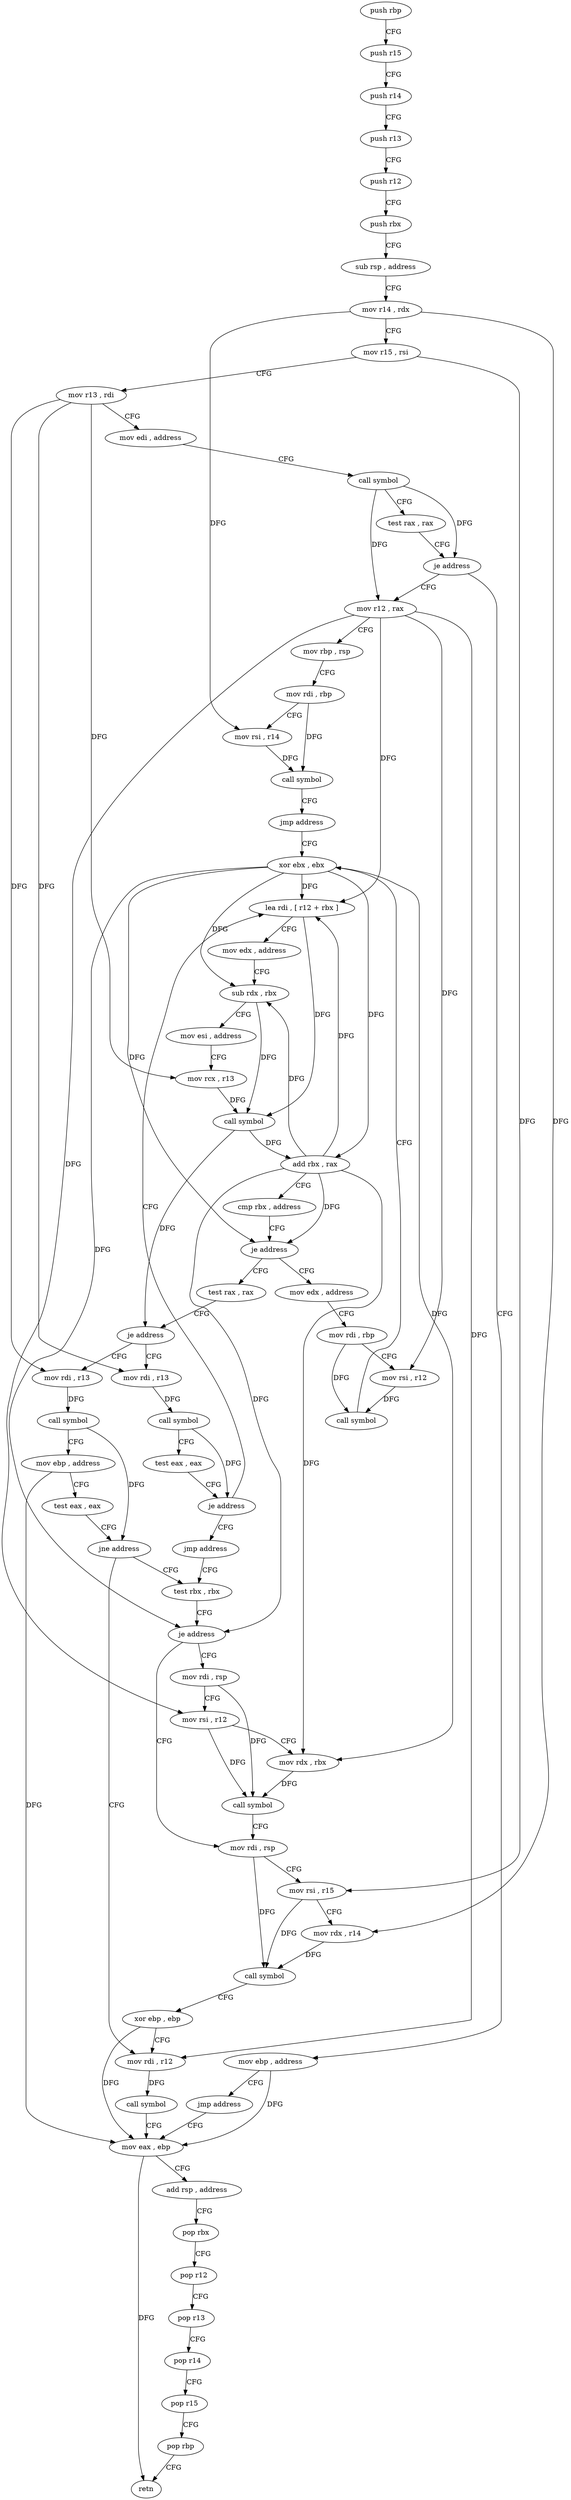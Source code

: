 digraph "func" {
"4222400" [label = "push rbp" ]
"4222401" [label = "push r15" ]
"4222403" [label = "push r14" ]
"4222405" [label = "push r13" ]
"4222407" [label = "push r12" ]
"4222409" [label = "push rbx" ]
"4222410" [label = "sub rsp , address" ]
"4222417" [label = "mov r14 , rdx" ]
"4222420" [label = "mov r15 , rsi" ]
"4222423" [label = "mov r13 , rdi" ]
"4222426" [label = "mov edi , address" ]
"4222431" [label = "call symbol" ]
"4222436" [label = "test rax , rax" ]
"4222439" [label = "je address" ]
"4222538" [label = "mov ebp , address" ]
"4222441" [label = "mov r12 , rax" ]
"4222543" [label = "jmp address" ]
"4222605" [label = "mov eax , ebp" ]
"4222444" [label = "mov rbp , rsp" ]
"4222447" [label = "mov rdi , rbp" ]
"4222450" [label = "mov rsi , r14" ]
"4222453" [label = "call symbol" ]
"4222458" [label = "jmp address" ]
"4222480" [label = "xor ebx , ebx" ]
"4222607" [label = "add rsp , address" ]
"4222614" [label = "pop rbx" ]
"4222615" [label = "pop r12" ]
"4222617" [label = "pop r13" ]
"4222619" [label = "pop r14" ]
"4222621" [label = "pop r15" ]
"4222623" [label = "pop rbp" ]
"4222624" [label = "retn" ]
"4222482" [label = "lea rdi , [ r12 + rbx ]" ]
"4222464" [label = "mov edx , address" ]
"4222469" [label = "mov rdi , rbp" ]
"4222472" [label = "mov rsi , r12" ]
"4222475" [label = "call symbol" ]
"4222519" [label = "test rax , rax" ]
"4222522" [label = "je address" ]
"4222545" [label = "mov rdi , r13" ]
"4222524" [label = "mov rdi , r13" ]
"4222548" [label = "call symbol" ]
"4222553" [label = "mov ebp , address" ]
"4222558" [label = "test eax , eax" ]
"4222560" [label = "jne address" ]
"4222597" [label = "mov rdi , r12" ]
"4222562" [label = "test rbx , rbx" ]
"4222527" [label = "call symbol" ]
"4222532" [label = "test eax , eax" ]
"4222534" [label = "je address" ]
"4222536" [label = "jmp address" ]
"4222600" [label = "call symbol" ]
"4222565" [label = "je address" ]
"4222581" [label = "mov rdi , rsp" ]
"4222567" [label = "mov rdi , rsp" ]
"4222486" [label = "mov edx , address" ]
"4222491" [label = "sub rdx , rbx" ]
"4222494" [label = "mov esi , address" ]
"4222499" [label = "mov rcx , r13" ]
"4222502" [label = "call symbol" ]
"4222507" [label = "add rbx , rax" ]
"4222510" [label = "cmp rbx , address" ]
"4222517" [label = "je address" ]
"4222584" [label = "mov rsi , r15" ]
"4222587" [label = "mov rdx , r14" ]
"4222590" [label = "call symbol" ]
"4222595" [label = "xor ebp , ebp" ]
"4222570" [label = "mov rsi , r12" ]
"4222573" [label = "mov rdx , rbx" ]
"4222576" [label = "call symbol" ]
"4222400" -> "4222401" [ label = "CFG" ]
"4222401" -> "4222403" [ label = "CFG" ]
"4222403" -> "4222405" [ label = "CFG" ]
"4222405" -> "4222407" [ label = "CFG" ]
"4222407" -> "4222409" [ label = "CFG" ]
"4222409" -> "4222410" [ label = "CFG" ]
"4222410" -> "4222417" [ label = "CFG" ]
"4222417" -> "4222420" [ label = "CFG" ]
"4222417" -> "4222450" [ label = "DFG" ]
"4222417" -> "4222587" [ label = "DFG" ]
"4222420" -> "4222423" [ label = "CFG" ]
"4222420" -> "4222584" [ label = "DFG" ]
"4222423" -> "4222426" [ label = "CFG" ]
"4222423" -> "4222499" [ label = "DFG" ]
"4222423" -> "4222545" [ label = "DFG" ]
"4222423" -> "4222524" [ label = "DFG" ]
"4222426" -> "4222431" [ label = "CFG" ]
"4222431" -> "4222436" [ label = "CFG" ]
"4222431" -> "4222439" [ label = "DFG" ]
"4222431" -> "4222441" [ label = "DFG" ]
"4222436" -> "4222439" [ label = "CFG" ]
"4222439" -> "4222538" [ label = "CFG" ]
"4222439" -> "4222441" [ label = "CFG" ]
"4222538" -> "4222543" [ label = "CFG" ]
"4222538" -> "4222605" [ label = "DFG" ]
"4222441" -> "4222444" [ label = "CFG" ]
"4222441" -> "4222482" [ label = "DFG" ]
"4222441" -> "4222472" [ label = "DFG" ]
"4222441" -> "4222597" [ label = "DFG" ]
"4222441" -> "4222570" [ label = "DFG" ]
"4222543" -> "4222605" [ label = "CFG" ]
"4222605" -> "4222607" [ label = "CFG" ]
"4222605" -> "4222624" [ label = "DFG" ]
"4222444" -> "4222447" [ label = "CFG" ]
"4222447" -> "4222450" [ label = "CFG" ]
"4222447" -> "4222453" [ label = "DFG" ]
"4222450" -> "4222453" [ label = "DFG" ]
"4222453" -> "4222458" [ label = "CFG" ]
"4222458" -> "4222480" [ label = "CFG" ]
"4222480" -> "4222482" [ label = "DFG" ]
"4222480" -> "4222491" [ label = "DFG" ]
"4222480" -> "4222507" [ label = "DFG" ]
"4222480" -> "4222517" [ label = "DFG" ]
"4222480" -> "4222565" [ label = "DFG" ]
"4222480" -> "4222573" [ label = "DFG" ]
"4222607" -> "4222614" [ label = "CFG" ]
"4222614" -> "4222615" [ label = "CFG" ]
"4222615" -> "4222617" [ label = "CFG" ]
"4222617" -> "4222619" [ label = "CFG" ]
"4222619" -> "4222621" [ label = "CFG" ]
"4222621" -> "4222623" [ label = "CFG" ]
"4222623" -> "4222624" [ label = "CFG" ]
"4222482" -> "4222486" [ label = "CFG" ]
"4222482" -> "4222502" [ label = "DFG" ]
"4222464" -> "4222469" [ label = "CFG" ]
"4222469" -> "4222472" [ label = "CFG" ]
"4222469" -> "4222475" [ label = "DFG" ]
"4222472" -> "4222475" [ label = "DFG" ]
"4222475" -> "4222480" [ label = "CFG" ]
"4222519" -> "4222522" [ label = "CFG" ]
"4222522" -> "4222545" [ label = "CFG" ]
"4222522" -> "4222524" [ label = "CFG" ]
"4222545" -> "4222548" [ label = "DFG" ]
"4222524" -> "4222527" [ label = "DFG" ]
"4222548" -> "4222553" [ label = "CFG" ]
"4222548" -> "4222560" [ label = "DFG" ]
"4222553" -> "4222558" [ label = "CFG" ]
"4222553" -> "4222605" [ label = "DFG" ]
"4222558" -> "4222560" [ label = "CFG" ]
"4222560" -> "4222597" [ label = "CFG" ]
"4222560" -> "4222562" [ label = "CFG" ]
"4222597" -> "4222600" [ label = "DFG" ]
"4222562" -> "4222565" [ label = "CFG" ]
"4222527" -> "4222532" [ label = "CFG" ]
"4222527" -> "4222534" [ label = "DFG" ]
"4222532" -> "4222534" [ label = "CFG" ]
"4222534" -> "4222482" [ label = "CFG" ]
"4222534" -> "4222536" [ label = "CFG" ]
"4222536" -> "4222562" [ label = "CFG" ]
"4222600" -> "4222605" [ label = "CFG" ]
"4222565" -> "4222581" [ label = "CFG" ]
"4222565" -> "4222567" [ label = "CFG" ]
"4222581" -> "4222584" [ label = "CFG" ]
"4222581" -> "4222590" [ label = "DFG" ]
"4222567" -> "4222570" [ label = "CFG" ]
"4222567" -> "4222576" [ label = "DFG" ]
"4222486" -> "4222491" [ label = "CFG" ]
"4222491" -> "4222494" [ label = "CFG" ]
"4222491" -> "4222502" [ label = "DFG" ]
"4222494" -> "4222499" [ label = "CFG" ]
"4222499" -> "4222502" [ label = "DFG" ]
"4222502" -> "4222507" [ label = "DFG" ]
"4222502" -> "4222522" [ label = "DFG" ]
"4222507" -> "4222510" [ label = "CFG" ]
"4222507" -> "4222482" [ label = "DFG" ]
"4222507" -> "4222491" [ label = "DFG" ]
"4222507" -> "4222517" [ label = "DFG" ]
"4222507" -> "4222565" [ label = "DFG" ]
"4222507" -> "4222573" [ label = "DFG" ]
"4222510" -> "4222517" [ label = "CFG" ]
"4222517" -> "4222464" [ label = "CFG" ]
"4222517" -> "4222519" [ label = "CFG" ]
"4222584" -> "4222587" [ label = "CFG" ]
"4222584" -> "4222590" [ label = "DFG" ]
"4222587" -> "4222590" [ label = "DFG" ]
"4222590" -> "4222595" [ label = "CFG" ]
"4222595" -> "4222597" [ label = "CFG" ]
"4222595" -> "4222605" [ label = "DFG" ]
"4222570" -> "4222573" [ label = "CFG" ]
"4222570" -> "4222576" [ label = "DFG" ]
"4222573" -> "4222576" [ label = "DFG" ]
"4222576" -> "4222581" [ label = "CFG" ]
}
